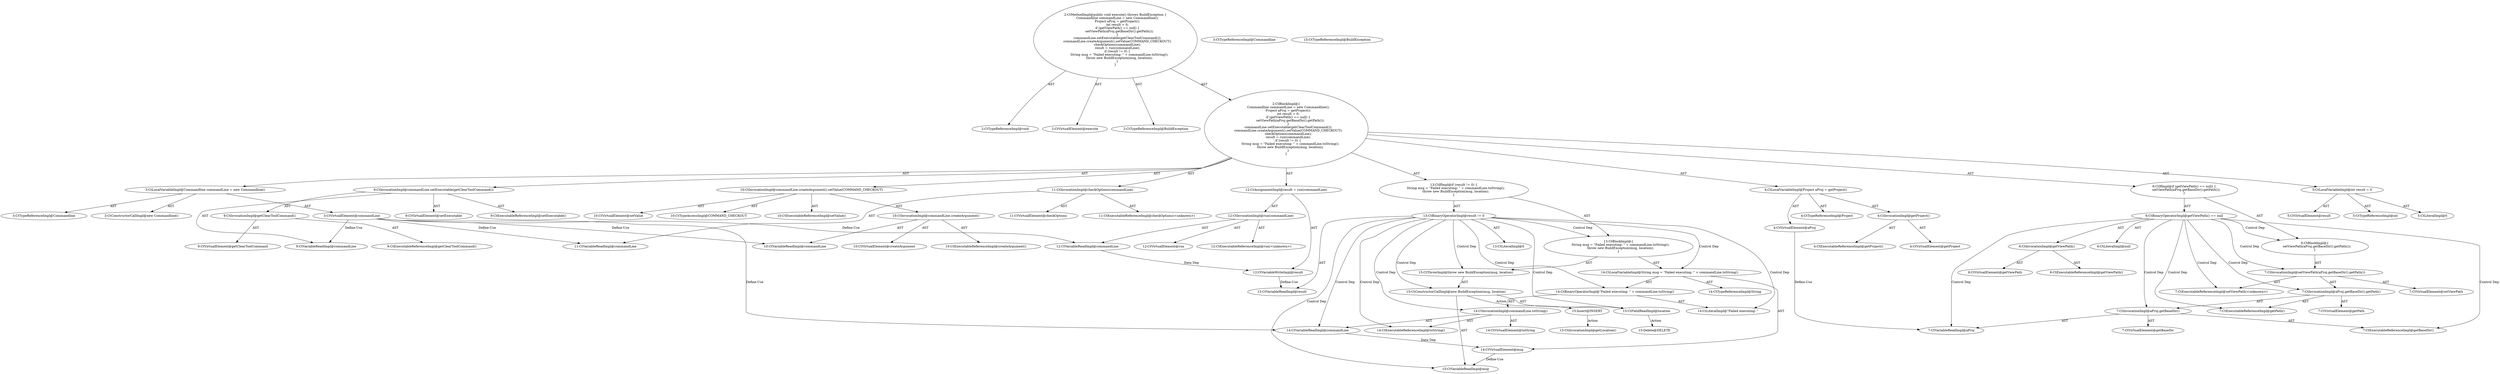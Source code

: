 digraph "execute#?" {
0 [label="2:CtTypeReferenceImpl@void" shape=ellipse]
1 [label="2:CtVirtualElement@execute" shape=ellipse]
2 [label="2:CtTypeReferenceImpl@BuildException" shape=ellipse]
3 [label="3:CtTypeReferenceImpl@Commandline" shape=ellipse]
4 [label="3:CtTypeReferenceImpl@Commandline" shape=ellipse]
5 [label="3:CtConstructorCallImpl@new Commandline()" shape=ellipse]
6 [label="3:CtVirtualElement@commandLine" shape=ellipse]
7 [label="3:CtLocalVariableImpl@Commandline commandLine = new Commandline()" shape=ellipse]
8 [label="4:CtTypeReferenceImpl@Project" shape=ellipse]
9 [label="4:CtExecutableReferenceImpl@getProject()" shape=ellipse]
10 [label="4:CtVirtualElement@getProject" shape=ellipse]
11 [label="4:CtInvocationImpl@getProject()" shape=ellipse]
12 [label="4:CtVirtualElement@aProj" shape=ellipse]
13 [label="4:CtLocalVariableImpl@Project aProj = getProject()" shape=ellipse]
14 [label="5:CtTypeReferenceImpl@int" shape=ellipse]
15 [label="5:CtLiteralImpl@0" shape=ellipse]
16 [label="5:CtVirtualElement@result" shape=ellipse]
17 [label="5:CtLocalVariableImpl@int result = 0" shape=ellipse]
18 [label="6:CtExecutableReferenceImpl@getViewPath()" shape=ellipse]
19 [label="6:CtVirtualElement@getViewPath" shape=ellipse]
20 [label="6:CtInvocationImpl@getViewPath()" shape=ellipse]
21 [label="6:CtLiteralImpl@null" shape=ellipse]
22 [label="6:CtBinaryOperatorImpl@getViewPath() == null" shape=ellipse]
23 [label="7:CtExecutableReferenceImpl@setViewPath(<unknown>)" shape=ellipse]
24 [label="7:CtVirtualElement@setViewPath" shape=ellipse]
25 [label="7:CtExecutableReferenceImpl@getPath()" shape=ellipse]
26 [label="7:CtVirtualElement@getPath" shape=ellipse]
27 [label="7:CtExecutableReferenceImpl@getBaseDir()" shape=ellipse]
28 [label="7:CtVirtualElement@getBaseDir" shape=ellipse]
29 [label="7:CtVariableReadImpl@aProj" shape=ellipse]
30 [label="7:CtInvocationImpl@aProj.getBaseDir()" shape=ellipse]
31 [label="7:CtInvocationImpl@aProj.getBaseDir().getPath()" shape=ellipse]
32 [label="7:CtInvocationImpl@setViewPath(aProj.getBaseDir().getPath())" shape=ellipse]
33 [label="6:CtBlockImpl@\{
    setViewPath(aProj.getBaseDir().getPath());
\}" shape=ellipse]
34 [label="6:CtIfImpl@if (getViewPath() == null) \{
    setViewPath(aProj.getBaseDir().getPath());
\}" shape=ellipse]
35 [label="9:CtExecutableReferenceImpl@setExecutable()" shape=ellipse]
36 [label="9:CtVirtualElement@setExecutable" shape=ellipse]
37 [label="9:CtVariableReadImpl@commandLine" shape=ellipse]
38 [label="9:CtExecutableReferenceImpl@getClearToolCommand()" shape=ellipse]
39 [label="9:CtVirtualElement@getClearToolCommand" shape=ellipse]
40 [label="9:CtInvocationImpl@getClearToolCommand()" shape=ellipse]
41 [label="9:CtInvocationImpl@commandLine.setExecutable(getClearToolCommand())" shape=ellipse]
42 [label="10:CtExecutableReferenceImpl@setValue()" shape=ellipse]
43 [label="10:CtVirtualElement@setValue" shape=ellipse]
44 [label="10:CtExecutableReferenceImpl@createArgument()" shape=ellipse]
45 [label="10:CtVirtualElement@createArgument" shape=ellipse]
46 [label="10:CtVariableReadImpl@commandLine" shape=ellipse]
47 [label="10:CtInvocationImpl@commandLine.createArgument()" shape=ellipse]
48 [label="10:CtTypeAccessImpl@COMMAND_CHECKOUT" shape=ellipse]
49 [label="10:CtInvocationImpl@commandLine.createArgument().setValue(COMMAND_CHECKOUT)" shape=ellipse]
50 [label="11:CtExecutableReferenceImpl@checkOptions(<unknown>)" shape=ellipse]
51 [label="11:CtVirtualElement@checkOptions" shape=ellipse]
52 [label="11:CtVariableReadImpl@commandLine" shape=ellipse]
53 [label="11:CtInvocationImpl@checkOptions(commandLine)" shape=ellipse]
54 [label="12:CtVariableWriteImpl@result" shape=ellipse]
55 [label="12:CtExecutableReferenceImpl@run(<unknown>)" shape=ellipse]
56 [label="12:CtVirtualElement@run" shape=ellipse]
57 [label="12:CtVariableReadImpl@commandLine" shape=ellipse]
58 [label="12:CtInvocationImpl@run(commandLine)" shape=ellipse]
59 [label="12:CtAssignmentImpl@result = run(commandLine)" shape=ellipse]
60 [label="13:CtVariableReadImpl@result" shape=ellipse]
61 [label="13:CtLiteralImpl@0" shape=ellipse]
62 [label="13:CtBinaryOperatorImpl@result != 0" shape=ellipse]
63 [label="14:CtTypeReferenceImpl@String" shape=ellipse]
64 [label="14:CtLiteralImpl@\"Failed executing: \"" shape=ellipse]
65 [label="14:CtExecutableReferenceImpl@toString()" shape=ellipse]
66 [label="14:CtVirtualElement@toString" shape=ellipse]
67 [label="14:CtVariableReadImpl@commandLine" shape=ellipse]
68 [label="14:CtInvocationImpl@commandLine.toString()" shape=ellipse]
69 [label="14:CtBinaryOperatorImpl@\"Failed executing: \" + commandLine.toString()" shape=ellipse]
70 [label="14:CtVirtualElement@msg" shape=ellipse]
71 [label="14:CtLocalVariableImpl@String msg = \"Failed executing: \" + commandLine.toString()" shape=ellipse]
72 [label="15:CtTypeReferenceImpl@BuildException" shape=ellipse]
73 [label="15:CtVariableReadImpl@msg" shape=ellipse]
74 [label="15:CtFieldReadImpl@location" shape=ellipse]
75 [label="15:CtConstructorCallImpl@new BuildException(msg, location)" shape=ellipse]
76 [label="15:CtThrowImpl@throw new BuildException(msg, location)" shape=ellipse]
77 [label="13:CtBlockImpl@\{
    String msg = \"Failed executing: \" + commandLine.toString();
    throw new BuildException(msg, location);
\}" shape=ellipse]
78 [label="13:CtIfImpl@if (result != 0) \{
    String msg = \"Failed executing: \" + commandLine.toString();
    throw new BuildException(msg, location);
\}" shape=ellipse]
79 [label="2:CtBlockImpl@\{
    Commandline commandLine = new Commandline();
    Project aProj = getProject();
    int result = 0;
    if (getViewPath() == null) \{
        setViewPath(aProj.getBaseDir().getPath());
    \}
    commandLine.setExecutable(getClearToolCommand());
    commandLine.createArgument().setValue(COMMAND_CHECKOUT);
    checkOptions(commandLine);
    result = run(commandLine);
    if (result != 0) \{
        String msg = \"Failed executing: \" + commandLine.toString();
        throw new BuildException(msg, location);
    \}
\}" shape=ellipse]
80 [label="2:CtMethodImpl@public void execute() throws BuildException \{
    Commandline commandLine = new Commandline();
    Project aProj = getProject();
    int result = 0;
    if (getViewPath() == null) \{
        setViewPath(aProj.getBaseDir().getPath());
    \}
    commandLine.setExecutable(getClearToolCommand());
    commandLine.createArgument().setValue(COMMAND_CHECKOUT);
    checkOptions(commandLine);
    result = run(commandLine);
    if (result != 0) \{
        String msg = \"Failed executing: \" + commandLine.toString();
        throw new BuildException(msg, location);
    \}
\}" shape=ellipse]
81 [label="15:Delete@DELETE" shape=ellipse]
82 [label="15:Insert@INSERT" shape=ellipse]
83 [label="15:CtInvocationImpl@getLocation()" shape=ellipse]
6 -> 37 [label="Define-Use"];
6 -> 46 [label="Define-Use"];
6 -> 52 [label="Define-Use"];
6 -> 57 [label="Define-Use"];
6 -> 67 [label="Define-Use"];
7 -> 6 [label="AST"];
7 -> 3 [label="AST"];
7 -> 5 [label="AST"];
11 -> 10 [label="AST"];
11 -> 9 [label="AST"];
12 -> 29 [label="Define-Use"];
13 -> 12 [label="AST"];
13 -> 8 [label="AST"];
13 -> 11 [label="AST"];
17 -> 16 [label="AST"];
17 -> 14 [label="AST"];
17 -> 15 [label="AST"];
20 -> 19 [label="AST"];
20 -> 18 [label="AST"];
22 -> 20 [label="AST"];
22 -> 21 [label="AST"];
22 -> 33 [label="Control Dep"];
22 -> 32 [label="Control Dep"];
22 -> 23 [label="Control Dep"];
22 -> 31 [label="Control Dep"];
22 -> 25 [label="Control Dep"];
22 -> 30 [label="Control Dep"];
22 -> 27 [label="Control Dep"];
22 -> 29 [label="Control Dep"];
30 -> 28 [label="AST"];
30 -> 29 [label="AST"];
30 -> 27 [label="AST"];
31 -> 26 [label="AST"];
31 -> 30 [label="AST"];
31 -> 25 [label="AST"];
32 -> 24 [label="AST"];
32 -> 23 [label="AST"];
32 -> 31 [label="AST"];
33 -> 32 [label="AST"];
34 -> 22 [label="AST"];
34 -> 33 [label="AST"];
40 -> 39 [label="AST"];
40 -> 38 [label="AST"];
41 -> 36 [label="AST"];
41 -> 37 [label="AST"];
41 -> 35 [label="AST"];
41 -> 40 [label="AST"];
47 -> 45 [label="AST"];
47 -> 46 [label="AST"];
47 -> 44 [label="AST"];
49 -> 43 [label="AST"];
49 -> 47 [label="AST"];
49 -> 42 [label="AST"];
49 -> 48 [label="AST"];
53 -> 51 [label="AST"];
53 -> 50 [label="AST"];
53 -> 52 [label="AST"];
54 -> 60 [label="Define-Use"];
57 -> 54 [label="Data Dep"];
58 -> 56 [label="AST"];
58 -> 55 [label="AST"];
58 -> 57 [label="AST"];
59 -> 54 [label="AST"];
59 -> 58 [label="AST"];
62 -> 60 [label="AST"];
62 -> 61 [label="AST"];
62 -> 77 [label="Control Dep"];
62 -> 71 [label="Control Dep"];
62 -> 69 [label="Control Dep"];
62 -> 64 [label="Control Dep"];
62 -> 68 [label="Control Dep"];
62 -> 65 [label="Control Dep"];
62 -> 67 [label="Control Dep"];
62 -> 76 [label="Control Dep"];
62 -> 75 [label="Control Dep"];
62 -> 73 [label="Control Dep"];
62 -> 74 [label="Control Dep"];
67 -> 70 [label="Data Dep"];
68 -> 66 [label="AST"];
68 -> 67 [label="AST"];
68 -> 65 [label="AST"];
69 -> 64 [label="AST"];
69 -> 68 [label="AST"];
70 -> 73 [label="Define-Use"];
71 -> 70 [label="AST"];
71 -> 63 [label="AST"];
71 -> 69 [label="AST"];
74 -> 81 [label="Action"];
75 -> 73 [label="AST"];
75 -> 74 [label="AST"];
75 -> 82 [label="Action"];
76 -> 75 [label="AST"];
77 -> 71 [label="AST"];
77 -> 76 [label="AST"];
78 -> 62 [label="AST"];
78 -> 77 [label="AST"];
79 -> 7 [label="AST"];
79 -> 13 [label="AST"];
79 -> 17 [label="AST"];
79 -> 34 [label="AST"];
79 -> 41 [label="AST"];
79 -> 49 [label="AST"];
79 -> 53 [label="AST"];
79 -> 59 [label="AST"];
79 -> 78 [label="AST"];
80 -> 1 [label="AST"];
80 -> 0 [label="AST"];
80 -> 2 [label="AST"];
80 -> 79 [label="AST"];
82 -> 83 [label="Action"];
}